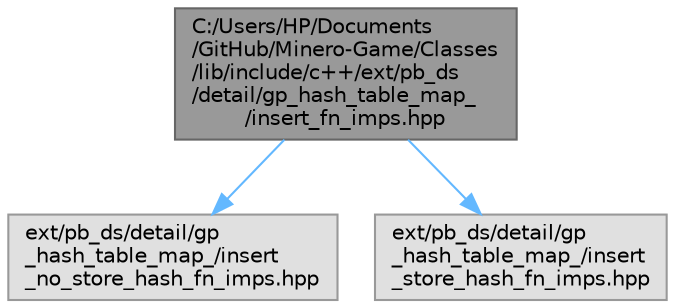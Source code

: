digraph "C:/Users/HP/Documents/GitHub/Minero-Game/Classes/lib/include/c++/ext/pb_ds/detail/gp_hash_table_map_/insert_fn_imps.hpp"
{
 // LATEX_PDF_SIZE
  bgcolor="transparent";
  edge [fontname=Helvetica,fontsize=10,labelfontname=Helvetica,labelfontsize=10];
  node [fontname=Helvetica,fontsize=10,shape=box,height=0.2,width=0.4];
  Node1 [id="Node000001",label="C:/Users/HP/Documents\l/GitHub/Minero-Game/Classes\l/lib/include/c++/ext/pb_ds\l/detail/gp_hash_table_map_\l/insert_fn_imps.hpp",height=0.2,width=0.4,color="gray40", fillcolor="grey60", style="filled", fontcolor="black",tooltip=" "];
  Node1 -> Node2 [id="edge5_Node000001_Node000002",color="steelblue1",style="solid",tooltip=" "];
  Node2 [id="Node000002",label="ext/pb_ds/detail/gp\l_hash_table_map_/insert\l_no_store_hash_fn_imps.hpp",height=0.2,width=0.4,color="grey60", fillcolor="#E0E0E0", style="filled",tooltip=" "];
  Node1 -> Node3 [id="edge6_Node000001_Node000003",color="steelblue1",style="solid",tooltip=" "];
  Node3 [id="Node000003",label="ext/pb_ds/detail/gp\l_hash_table_map_/insert\l_store_hash_fn_imps.hpp",height=0.2,width=0.4,color="grey60", fillcolor="#E0E0E0", style="filled",tooltip=" "];
}
